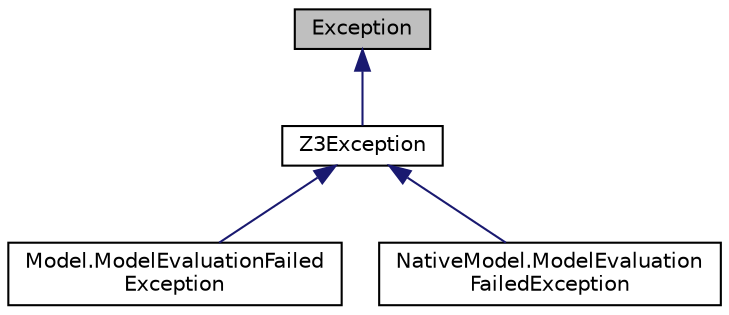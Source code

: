 digraph "Exception"
{
 // LATEX_PDF_SIZE
  edge [fontname="Helvetica",fontsize="10",labelfontname="Helvetica",labelfontsize="10"];
  node [fontname="Helvetica",fontsize="10",shape=record];
  Node1 [label="Exception",height=0.2,width=0.4,color="black", fillcolor="grey75", style="filled", fontcolor="black",tooltip=" "];
  Node1 -> Node2 [dir="back",color="midnightblue",fontsize="10",style="solid",fontname="Helvetica"];
  Node2 [label="Z3Exception",height=0.2,width=0.4,color="black", fillcolor="white", style="filled",URL="$class_microsoft_1_1_z3_1_1_z3_exception.html",tooltip="The exception base class for error reporting from Z3"];
  Node2 -> Node3 [dir="back",color="midnightblue",fontsize="10",style="solid",fontname="Helvetica"];
  Node3 [label="Model.ModelEvaluationFailed\lException",height=0.2,width=0.4,color="black", fillcolor="white", style="filled",URL="$class_microsoft_1_1_z3_1_1_model_1_1_model_evaluation_failed_exception.html",tooltip="A ModelEvaluationFailedException is thrown when an expression cannot be evaluated by the model."];
  Node2 -> Node4 [dir="back",color="midnightblue",fontsize="10",style="solid",fontname="Helvetica"];
  Node4 [label="NativeModel.ModelEvaluation\lFailedException",height=0.2,width=0.4,color="black", fillcolor="white", style="filled",URL="$class_microsoft_1_1_z3_1_1_native_model_1_1_model_evaluation_failed_exception.html",tooltip="A ModelEvaluationFailedException is thrown when an expression cannot be evaluated by the model."];
}
